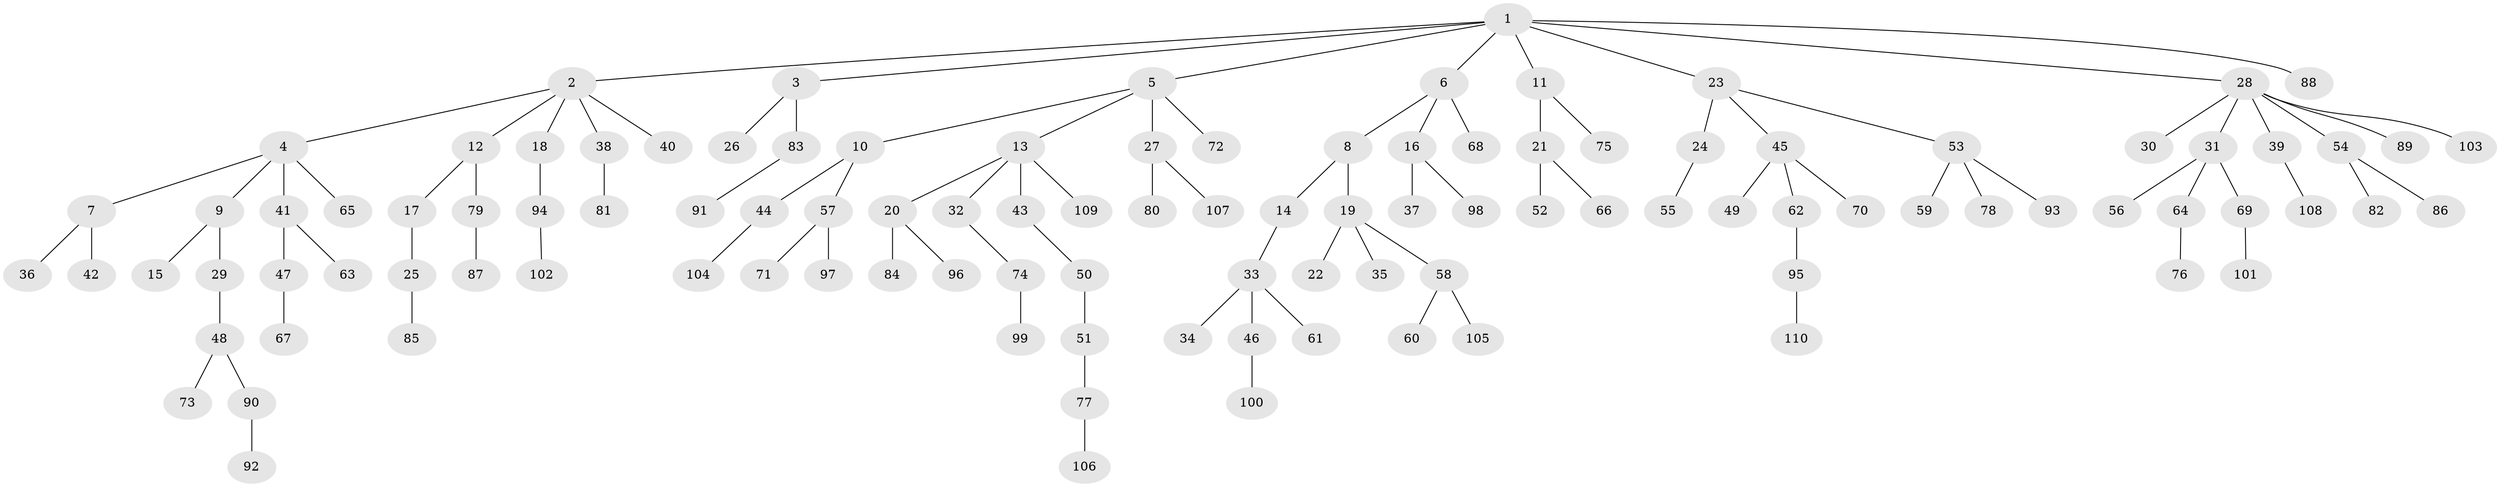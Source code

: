 // coarse degree distribution, {2: 0.18181818181818182, 1: 0.7878787878787878, 26: 0.030303030303030304}
// Generated by graph-tools (version 1.1) at 2025/56/03/04/25 21:56:58]
// undirected, 110 vertices, 109 edges
graph export_dot {
graph [start="1"]
  node [color=gray90,style=filled];
  1;
  2;
  3;
  4;
  5;
  6;
  7;
  8;
  9;
  10;
  11;
  12;
  13;
  14;
  15;
  16;
  17;
  18;
  19;
  20;
  21;
  22;
  23;
  24;
  25;
  26;
  27;
  28;
  29;
  30;
  31;
  32;
  33;
  34;
  35;
  36;
  37;
  38;
  39;
  40;
  41;
  42;
  43;
  44;
  45;
  46;
  47;
  48;
  49;
  50;
  51;
  52;
  53;
  54;
  55;
  56;
  57;
  58;
  59;
  60;
  61;
  62;
  63;
  64;
  65;
  66;
  67;
  68;
  69;
  70;
  71;
  72;
  73;
  74;
  75;
  76;
  77;
  78;
  79;
  80;
  81;
  82;
  83;
  84;
  85;
  86;
  87;
  88;
  89;
  90;
  91;
  92;
  93;
  94;
  95;
  96;
  97;
  98;
  99;
  100;
  101;
  102;
  103;
  104;
  105;
  106;
  107;
  108;
  109;
  110;
  1 -- 2;
  1 -- 3;
  1 -- 5;
  1 -- 6;
  1 -- 11;
  1 -- 23;
  1 -- 28;
  1 -- 88;
  2 -- 4;
  2 -- 12;
  2 -- 18;
  2 -- 38;
  2 -- 40;
  3 -- 26;
  3 -- 83;
  4 -- 7;
  4 -- 9;
  4 -- 41;
  4 -- 65;
  5 -- 10;
  5 -- 13;
  5 -- 27;
  5 -- 72;
  6 -- 8;
  6 -- 16;
  6 -- 68;
  7 -- 36;
  7 -- 42;
  8 -- 14;
  8 -- 19;
  9 -- 15;
  9 -- 29;
  10 -- 44;
  10 -- 57;
  11 -- 21;
  11 -- 75;
  12 -- 17;
  12 -- 79;
  13 -- 20;
  13 -- 32;
  13 -- 43;
  13 -- 109;
  14 -- 33;
  16 -- 37;
  16 -- 98;
  17 -- 25;
  18 -- 94;
  19 -- 22;
  19 -- 35;
  19 -- 58;
  20 -- 84;
  20 -- 96;
  21 -- 52;
  21 -- 66;
  23 -- 24;
  23 -- 45;
  23 -- 53;
  24 -- 55;
  25 -- 85;
  27 -- 80;
  27 -- 107;
  28 -- 30;
  28 -- 31;
  28 -- 39;
  28 -- 54;
  28 -- 89;
  28 -- 103;
  29 -- 48;
  31 -- 56;
  31 -- 64;
  31 -- 69;
  32 -- 74;
  33 -- 34;
  33 -- 46;
  33 -- 61;
  38 -- 81;
  39 -- 108;
  41 -- 47;
  41 -- 63;
  43 -- 50;
  44 -- 104;
  45 -- 49;
  45 -- 62;
  45 -- 70;
  46 -- 100;
  47 -- 67;
  48 -- 73;
  48 -- 90;
  50 -- 51;
  51 -- 77;
  53 -- 59;
  53 -- 78;
  53 -- 93;
  54 -- 82;
  54 -- 86;
  57 -- 71;
  57 -- 97;
  58 -- 60;
  58 -- 105;
  62 -- 95;
  64 -- 76;
  69 -- 101;
  74 -- 99;
  77 -- 106;
  79 -- 87;
  83 -- 91;
  90 -- 92;
  94 -- 102;
  95 -- 110;
}
